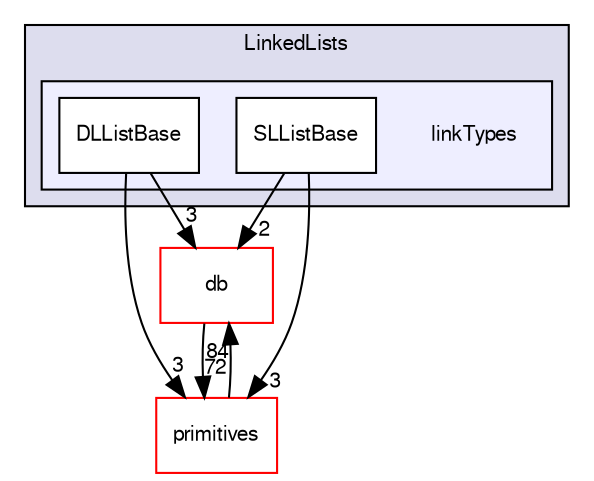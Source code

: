 digraph "src/OpenFOAM/containers/LinkedLists/linkTypes" {
  bgcolor=transparent;
  compound=true
  node [ fontsize="10", fontname="FreeSans"];
  edge [ labelfontsize="10", labelfontname="FreeSans"];
  subgraph clusterdir_1ceeb2d59d8f320bd70a3a0eeca6c137 {
    graph [ bgcolor="#ddddee", pencolor="black", label="LinkedLists" fontname="FreeSans", fontsize="10", URL="dir_1ceeb2d59d8f320bd70a3a0eeca6c137.html"]
  subgraph clusterdir_f5a654e6c94bbb2ec059633496ddb161 {
    graph [ bgcolor="#eeeeff", pencolor="black", label="" URL="dir_f5a654e6c94bbb2ec059633496ddb161.html"];
    dir_f5a654e6c94bbb2ec059633496ddb161 [shape=plaintext label="linkTypes"];
    dir_cf91791345780c2d42dd69c6782b8528 [shape=box label="DLListBase" color="black" fillcolor="white" style="filled" URL="dir_cf91791345780c2d42dd69c6782b8528.html"];
    dir_42062800d578bd6ceafa9aa2a443d5a2 [shape=box label="SLListBase" color="black" fillcolor="white" style="filled" URL="dir_42062800d578bd6ceafa9aa2a443d5a2.html"];
  }
  }
  dir_63c634f7a7cfd679ac26c67fb30fc32f [shape=box label="db" color="red" URL="dir_63c634f7a7cfd679ac26c67fb30fc32f.html"];
  dir_3e50f45338116b169052b428016851aa [shape=box label="primitives" color="red" URL="dir_3e50f45338116b169052b428016851aa.html"];
  dir_cf91791345780c2d42dd69c6782b8528->dir_63c634f7a7cfd679ac26c67fb30fc32f [headlabel="3", labeldistance=1.5 headhref="dir_001738_001761.html"];
  dir_cf91791345780c2d42dd69c6782b8528->dir_3e50f45338116b169052b428016851aa [headlabel="3", labeldistance=1.5 headhref="dir_001738_002129.html"];
  dir_63c634f7a7cfd679ac26c67fb30fc32f->dir_3e50f45338116b169052b428016851aa [headlabel="72", labeldistance=1.5 headhref="dir_001761_002129.html"];
  dir_3e50f45338116b169052b428016851aa->dir_63c634f7a7cfd679ac26c67fb30fc32f [headlabel="84", labeldistance=1.5 headhref="dir_002129_001761.html"];
  dir_42062800d578bd6ceafa9aa2a443d5a2->dir_63c634f7a7cfd679ac26c67fb30fc32f [headlabel="2", labeldistance=1.5 headhref="dir_001739_001761.html"];
  dir_42062800d578bd6ceafa9aa2a443d5a2->dir_3e50f45338116b169052b428016851aa [headlabel="3", labeldistance=1.5 headhref="dir_001739_002129.html"];
}
